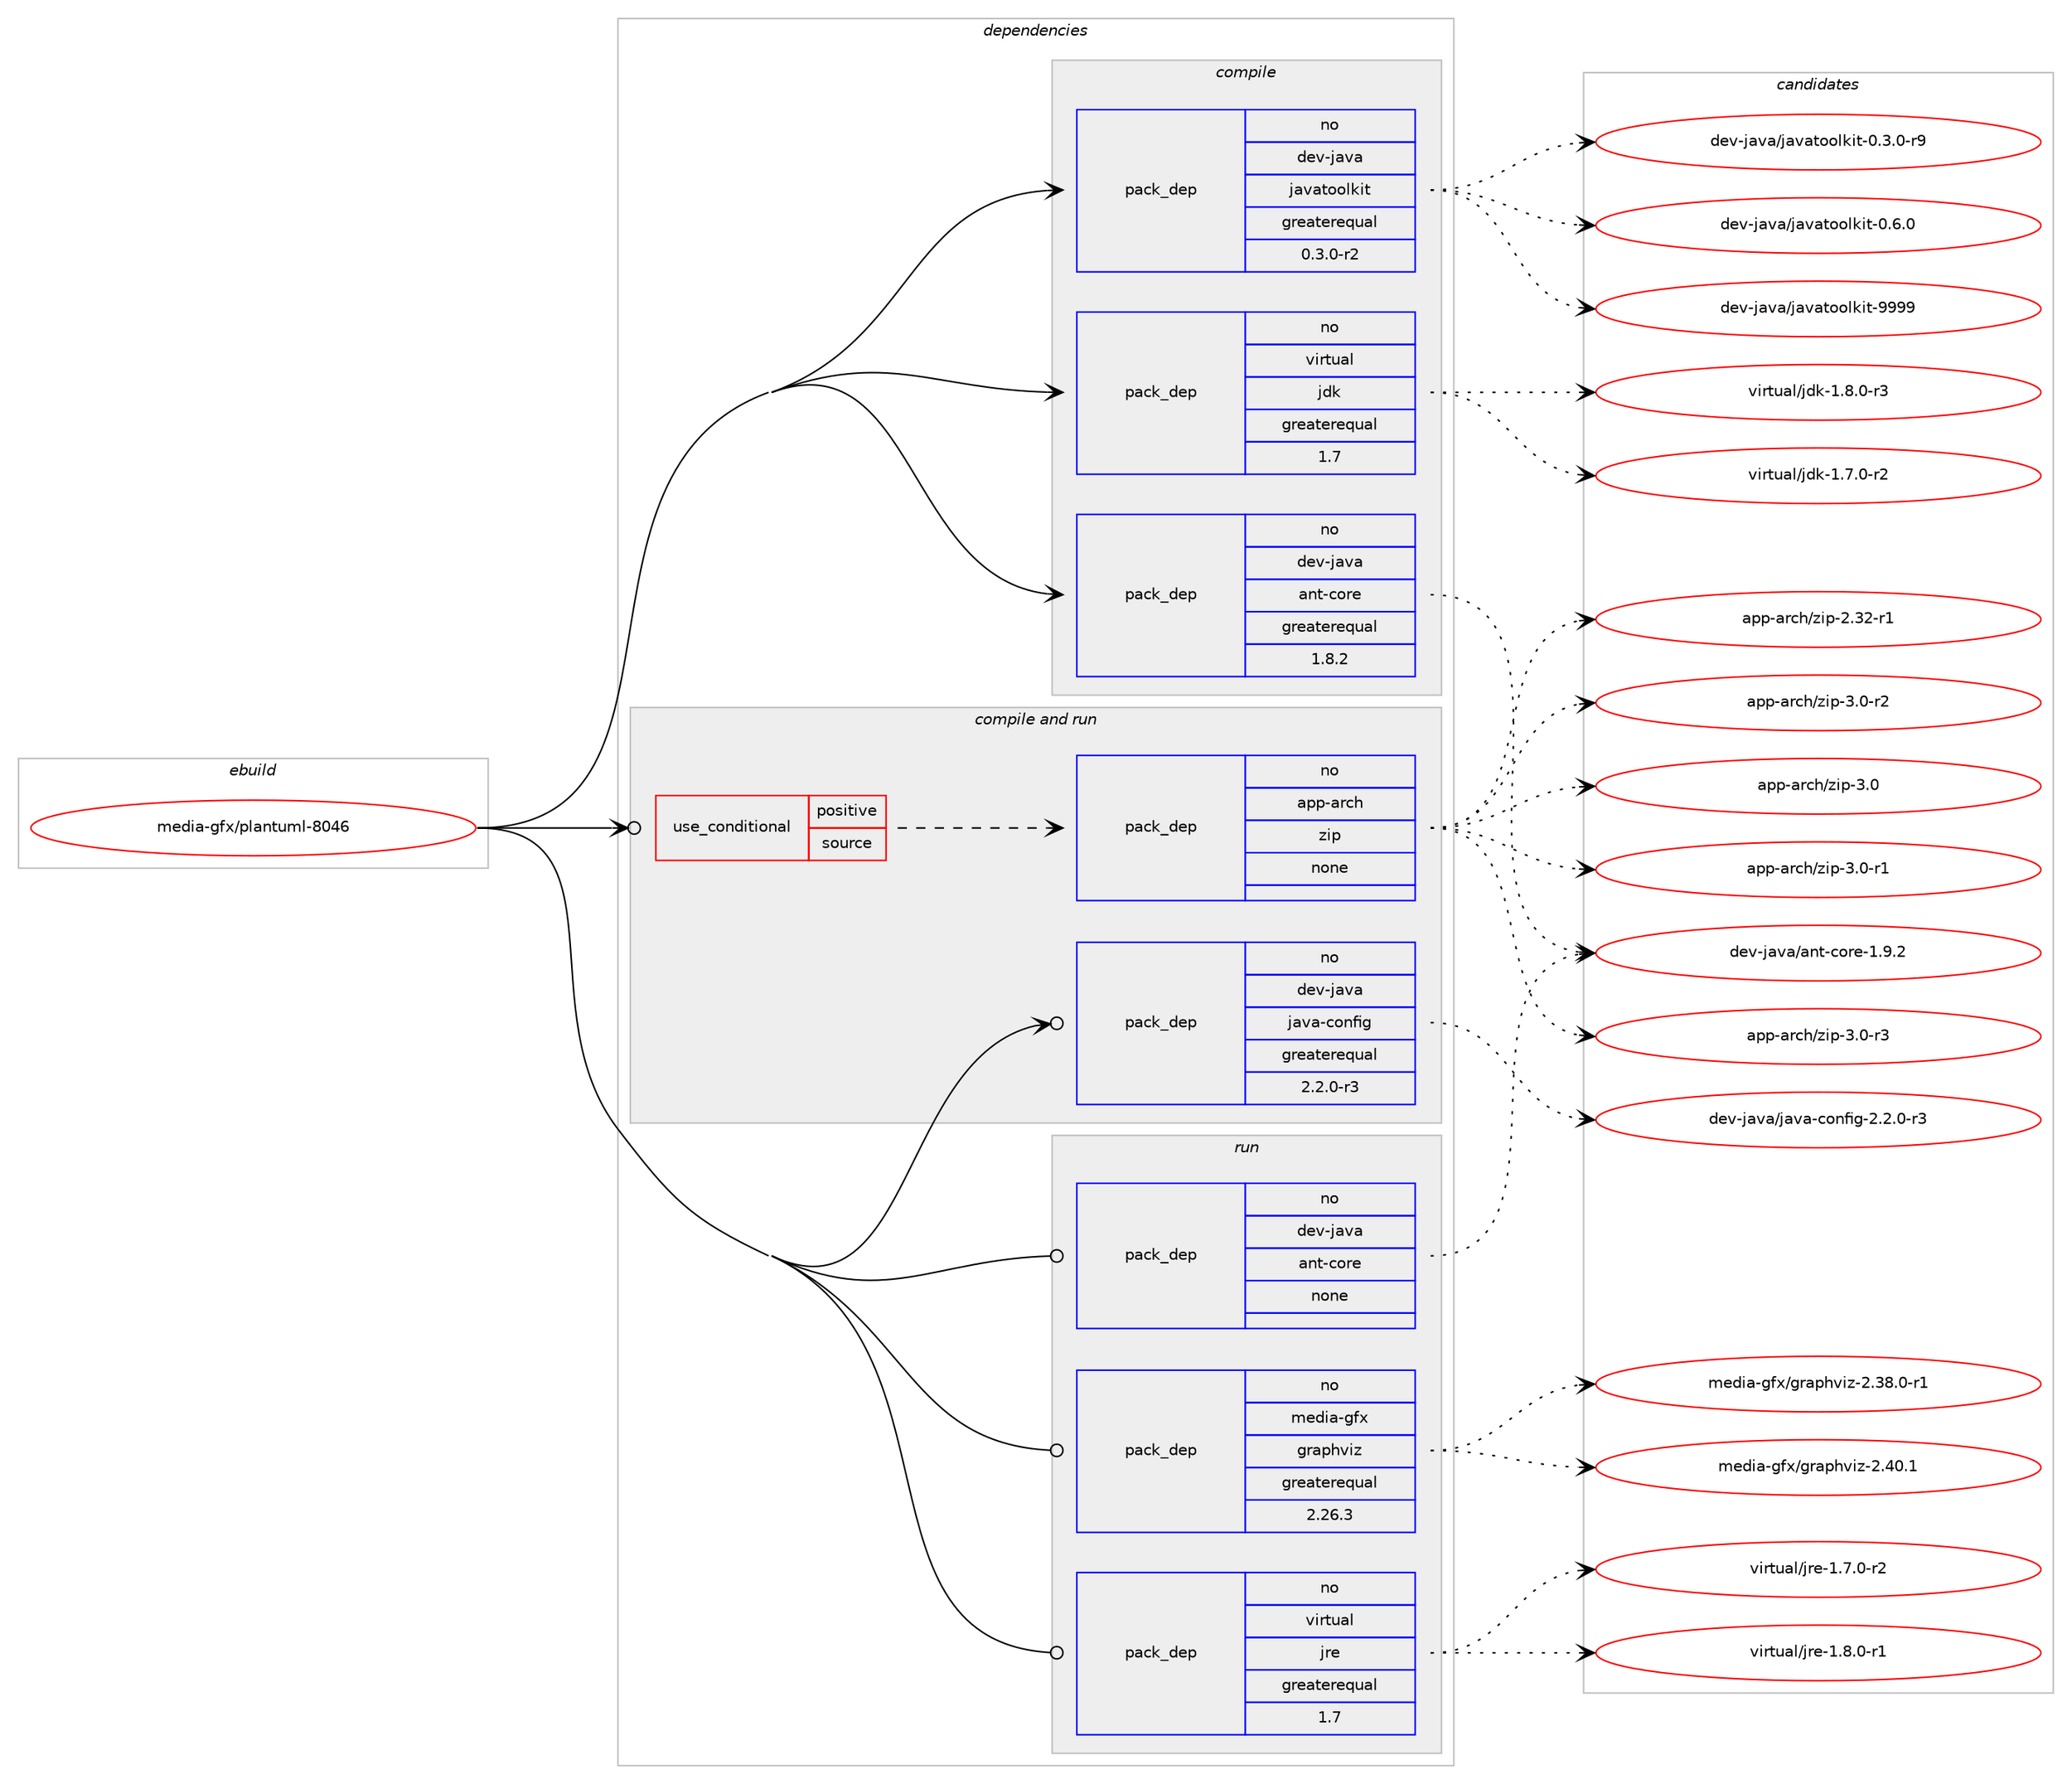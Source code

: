 digraph prolog {

# *************
# Graph options
# *************

newrank=true;
concentrate=true;
compound=true;
graph [rankdir=LR,fontname=Helvetica,fontsize=10,ranksep=1.5];#, ranksep=2.5, nodesep=0.2];
edge  [arrowhead=vee];
node  [fontname=Helvetica,fontsize=10];

# **********
# The ebuild
# **********

subgraph cluster_leftcol {
color=gray;
rank=same;
label=<<i>ebuild</i>>;
id [label="media-gfx/plantuml-8046", color=red, width=4, href="../media-gfx/plantuml-8046.svg"];
}

# ****************
# The dependencies
# ****************

subgraph cluster_midcol {
color=gray;
label=<<i>dependencies</i>>;
subgraph cluster_compile {
fillcolor="#eeeeee";
style=filled;
label=<<i>compile</i>>;
subgraph pack263510 {
dependency357337 [label=<<TABLE BORDER="0" CELLBORDER="1" CELLSPACING="0" CELLPADDING="4" WIDTH="220"><TR><TD ROWSPAN="6" CELLPADDING="30">pack_dep</TD></TR><TR><TD WIDTH="110">no</TD></TR><TR><TD>dev-java</TD></TR><TR><TD>ant-core</TD></TR><TR><TD>greaterequal</TD></TR><TR><TD>1.8.2</TD></TR></TABLE>>, shape=none, color=blue];
}
id:e -> dependency357337:w [weight=20,style="solid",arrowhead="vee"];
subgraph pack263511 {
dependency357338 [label=<<TABLE BORDER="0" CELLBORDER="1" CELLSPACING="0" CELLPADDING="4" WIDTH="220"><TR><TD ROWSPAN="6" CELLPADDING="30">pack_dep</TD></TR><TR><TD WIDTH="110">no</TD></TR><TR><TD>dev-java</TD></TR><TR><TD>javatoolkit</TD></TR><TR><TD>greaterequal</TD></TR><TR><TD>0.3.0-r2</TD></TR></TABLE>>, shape=none, color=blue];
}
id:e -> dependency357338:w [weight=20,style="solid",arrowhead="vee"];
subgraph pack263512 {
dependency357339 [label=<<TABLE BORDER="0" CELLBORDER="1" CELLSPACING="0" CELLPADDING="4" WIDTH="220"><TR><TD ROWSPAN="6" CELLPADDING="30">pack_dep</TD></TR><TR><TD WIDTH="110">no</TD></TR><TR><TD>virtual</TD></TR><TR><TD>jdk</TD></TR><TR><TD>greaterequal</TD></TR><TR><TD>1.7</TD></TR></TABLE>>, shape=none, color=blue];
}
id:e -> dependency357339:w [weight=20,style="solid",arrowhead="vee"];
}
subgraph cluster_compileandrun {
fillcolor="#eeeeee";
style=filled;
label=<<i>compile and run</i>>;
subgraph cond88385 {
dependency357340 [label=<<TABLE BORDER="0" CELLBORDER="1" CELLSPACING="0" CELLPADDING="4"><TR><TD ROWSPAN="3" CELLPADDING="10">use_conditional</TD></TR><TR><TD>positive</TD></TR><TR><TD>source</TD></TR></TABLE>>, shape=none, color=red];
subgraph pack263513 {
dependency357341 [label=<<TABLE BORDER="0" CELLBORDER="1" CELLSPACING="0" CELLPADDING="4" WIDTH="220"><TR><TD ROWSPAN="6" CELLPADDING="30">pack_dep</TD></TR><TR><TD WIDTH="110">no</TD></TR><TR><TD>app-arch</TD></TR><TR><TD>zip</TD></TR><TR><TD>none</TD></TR><TR><TD></TD></TR></TABLE>>, shape=none, color=blue];
}
dependency357340:e -> dependency357341:w [weight=20,style="dashed",arrowhead="vee"];
}
id:e -> dependency357340:w [weight=20,style="solid",arrowhead="odotvee"];
subgraph pack263514 {
dependency357342 [label=<<TABLE BORDER="0" CELLBORDER="1" CELLSPACING="0" CELLPADDING="4" WIDTH="220"><TR><TD ROWSPAN="6" CELLPADDING="30">pack_dep</TD></TR><TR><TD WIDTH="110">no</TD></TR><TR><TD>dev-java</TD></TR><TR><TD>java-config</TD></TR><TR><TD>greaterequal</TD></TR><TR><TD>2.2.0-r3</TD></TR></TABLE>>, shape=none, color=blue];
}
id:e -> dependency357342:w [weight=20,style="solid",arrowhead="odotvee"];
}
subgraph cluster_run {
fillcolor="#eeeeee";
style=filled;
label=<<i>run</i>>;
subgraph pack263515 {
dependency357343 [label=<<TABLE BORDER="0" CELLBORDER="1" CELLSPACING="0" CELLPADDING="4" WIDTH="220"><TR><TD ROWSPAN="6" CELLPADDING="30">pack_dep</TD></TR><TR><TD WIDTH="110">no</TD></TR><TR><TD>dev-java</TD></TR><TR><TD>ant-core</TD></TR><TR><TD>none</TD></TR><TR><TD></TD></TR></TABLE>>, shape=none, color=blue];
}
id:e -> dependency357343:w [weight=20,style="solid",arrowhead="odot"];
subgraph pack263516 {
dependency357344 [label=<<TABLE BORDER="0" CELLBORDER="1" CELLSPACING="0" CELLPADDING="4" WIDTH="220"><TR><TD ROWSPAN="6" CELLPADDING="30">pack_dep</TD></TR><TR><TD WIDTH="110">no</TD></TR><TR><TD>media-gfx</TD></TR><TR><TD>graphviz</TD></TR><TR><TD>greaterequal</TD></TR><TR><TD>2.26.3</TD></TR></TABLE>>, shape=none, color=blue];
}
id:e -> dependency357344:w [weight=20,style="solid",arrowhead="odot"];
subgraph pack263517 {
dependency357345 [label=<<TABLE BORDER="0" CELLBORDER="1" CELLSPACING="0" CELLPADDING="4" WIDTH="220"><TR><TD ROWSPAN="6" CELLPADDING="30">pack_dep</TD></TR><TR><TD WIDTH="110">no</TD></TR><TR><TD>virtual</TD></TR><TR><TD>jre</TD></TR><TR><TD>greaterequal</TD></TR><TR><TD>1.7</TD></TR></TABLE>>, shape=none, color=blue];
}
id:e -> dependency357345:w [weight=20,style="solid",arrowhead="odot"];
}
}

# **************
# The candidates
# **************

subgraph cluster_choices {
rank=same;
color=gray;
label=<<i>candidates</i>>;

subgraph choice263510 {
color=black;
nodesep=1;
choice10010111845106971189747971101164599111114101454946574650 [label="dev-java/ant-core-1.9.2", color=red, width=4,href="../dev-java/ant-core-1.9.2.svg"];
dependency357337:e -> choice10010111845106971189747971101164599111114101454946574650:w [style=dotted,weight="100"];
}
subgraph choice263511 {
color=black;
nodesep=1;
choice1001011184510697118974710697118971161111111081071051164548465146484511457 [label="dev-java/javatoolkit-0.3.0-r9", color=red, width=4,href="../dev-java/javatoolkit-0.3.0-r9.svg"];
choice100101118451069711897471069711897116111111108107105116454846544648 [label="dev-java/javatoolkit-0.6.0", color=red, width=4,href="../dev-java/javatoolkit-0.6.0.svg"];
choice1001011184510697118974710697118971161111111081071051164557575757 [label="dev-java/javatoolkit-9999", color=red, width=4,href="../dev-java/javatoolkit-9999.svg"];
dependency357338:e -> choice1001011184510697118974710697118971161111111081071051164548465146484511457:w [style=dotted,weight="100"];
dependency357338:e -> choice100101118451069711897471069711897116111111108107105116454846544648:w [style=dotted,weight="100"];
dependency357338:e -> choice1001011184510697118974710697118971161111111081071051164557575757:w [style=dotted,weight="100"];
}
subgraph choice263512 {
color=black;
nodesep=1;
choice11810511411611797108471061001074549465546484511450 [label="virtual/jdk-1.7.0-r2", color=red, width=4,href="../virtual/jdk-1.7.0-r2.svg"];
choice11810511411611797108471061001074549465646484511451 [label="virtual/jdk-1.8.0-r3", color=red, width=4,href="../virtual/jdk-1.8.0-r3.svg"];
dependency357339:e -> choice11810511411611797108471061001074549465546484511450:w [style=dotted,weight="100"];
dependency357339:e -> choice11810511411611797108471061001074549465646484511451:w [style=dotted,weight="100"];
}
subgraph choice263513 {
color=black;
nodesep=1;
choice971121124597114991044712210511245504651504511449 [label="app-arch/zip-2.32-r1", color=red, width=4,href="../app-arch/zip-2.32-r1.svg"];
choice971121124597114991044712210511245514648 [label="app-arch/zip-3.0", color=red, width=4,href="../app-arch/zip-3.0.svg"];
choice9711211245971149910447122105112455146484511449 [label="app-arch/zip-3.0-r1", color=red, width=4,href="../app-arch/zip-3.0-r1.svg"];
choice9711211245971149910447122105112455146484511450 [label="app-arch/zip-3.0-r2", color=red, width=4,href="../app-arch/zip-3.0-r2.svg"];
choice9711211245971149910447122105112455146484511451 [label="app-arch/zip-3.0-r3", color=red, width=4,href="../app-arch/zip-3.0-r3.svg"];
dependency357341:e -> choice971121124597114991044712210511245504651504511449:w [style=dotted,weight="100"];
dependency357341:e -> choice971121124597114991044712210511245514648:w [style=dotted,weight="100"];
dependency357341:e -> choice9711211245971149910447122105112455146484511449:w [style=dotted,weight="100"];
dependency357341:e -> choice9711211245971149910447122105112455146484511450:w [style=dotted,weight="100"];
dependency357341:e -> choice9711211245971149910447122105112455146484511451:w [style=dotted,weight="100"];
}
subgraph choice263514 {
color=black;
nodesep=1;
choice10010111845106971189747106971189745991111101021051034550465046484511451 [label="dev-java/java-config-2.2.0-r3", color=red, width=4,href="../dev-java/java-config-2.2.0-r3.svg"];
dependency357342:e -> choice10010111845106971189747106971189745991111101021051034550465046484511451:w [style=dotted,weight="100"];
}
subgraph choice263515 {
color=black;
nodesep=1;
choice10010111845106971189747971101164599111114101454946574650 [label="dev-java/ant-core-1.9.2", color=red, width=4,href="../dev-java/ant-core-1.9.2.svg"];
dependency357343:e -> choice10010111845106971189747971101164599111114101454946574650:w [style=dotted,weight="100"];
}
subgraph choice263516 {
color=black;
nodesep=1;
choice10910110010597451031021204710311497112104118105122455046515646484511449 [label="media-gfx/graphviz-2.38.0-r1", color=red, width=4,href="../media-gfx/graphviz-2.38.0-r1.svg"];
choice1091011001059745103102120471031149711210411810512245504652484649 [label="media-gfx/graphviz-2.40.1", color=red, width=4,href="../media-gfx/graphviz-2.40.1.svg"];
dependency357344:e -> choice10910110010597451031021204710311497112104118105122455046515646484511449:w [style=dotted,weight="100"];
dependency357344:e -> choice1091011001059745103102120471031149711210411810512245504652484649:w [style=dotted,weight="100"];
}
subgraph choice263517 {
color=black;
nodesep=1;
choice11810511411611797108471061141014549465546484511450 [label="virtual/jre-1.7.0-r2", color=red, width=4,href="../virtual/jre-1.7.0-r2.svg"];
choice11810511411611797108471061141014549465646484511449 [label="virtual/jre-1.8.0-r1", color=red, width=4,href="../virtual/jre-1.8.0-r1.svg"];
dependency357345:e -> choice11810511411611797108471061141014549465546484511450:w [style=dotted,weight="100"];
dependency357345:e -> choice11810511411611797108471061141014549465646484511449:w [style=dotted,weight="100"];
}
}

}
